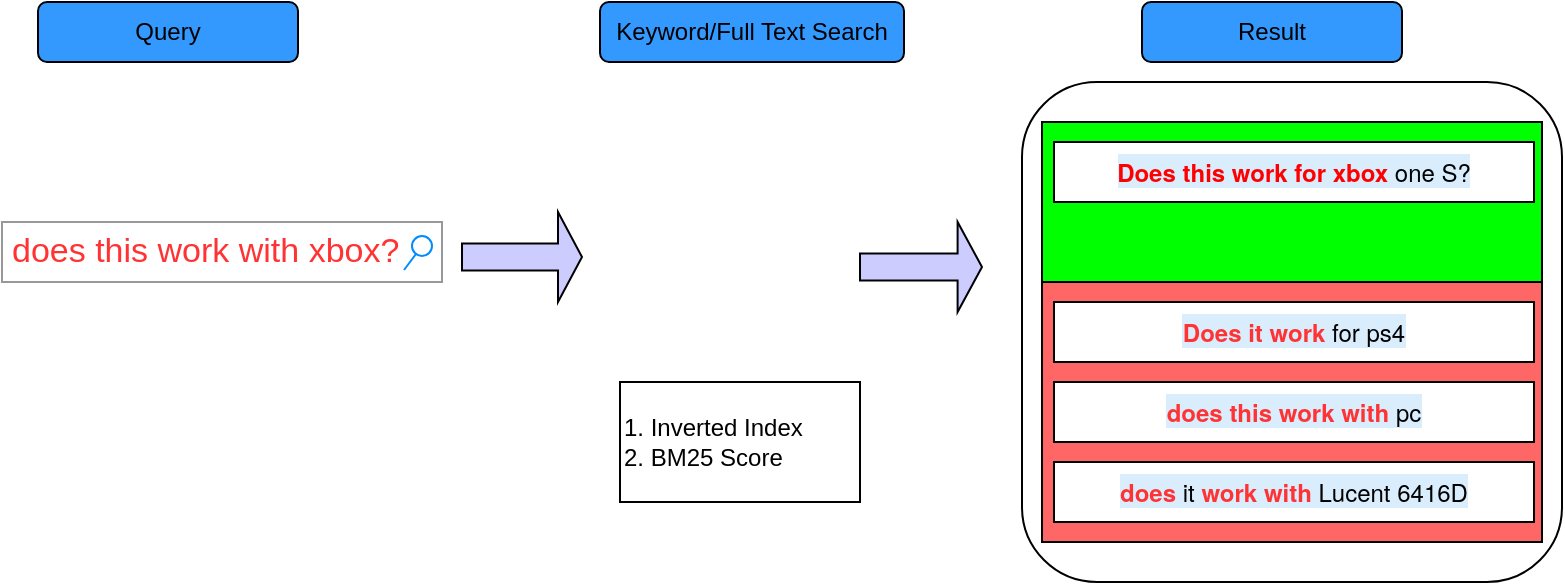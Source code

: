 <mxfile version="20.4.1" type="github">
  <diagram id="7owxcrfFW0S7-pzrNQvk" name="第 1 页">
    <mxGraphModel dx="1042" dy="564" grid="1" gridSize="10" guides="1" tooltips="1" connect="1" arrows="1" fold="1" page="1" pageScale="1" pageWidth="827" pageHeight="1169" math="0" shadow="0">
      <root>
        <mxCell id="0" />
        <mxCell id="1" parent="0" />
        <mxCell id="sSKUDfJgeGCfyQRtqZQT-1" value="&lt;font color=&quot;#ff3333&quot;&gt;does this work with xbox?&lt;/font&gt;" style="strokeWidth=1;shadow=0;dashed=0;align=center;html=1;shape=mxgraph.mockup.forms.searchBox;strokeColor=#999999;mainText=;strokeColor2=#008cff;fontColor=#666666;fontSize=17;align=left;spacingLeft=3;" parent="1" vertex="1">
          <mxGeometry x="20" y="160" width="220" height="30" as="geometry" />
        </mxCell>
        <mxCell id="_r8GeZ9NIP6kNEGULhSm-1" value="" style="rounded=1;whiteSpace=wrap;html=1;" parent="1" vertex="1">
          <mxGeometry x="530" y="90" width="270" height="250" as="geometry" />
        </mxCell>
        <mxCell id="_r8GeZ9NIP6kNEGULhSm-2" value="Result" style="rounded=1;whiteSpace=wrap;html=1;fillColor=#3399FF;" parent="1" vertex="1">
          <mxGeometry x="590" y="50" width="130" height="30" as="geometry" />
        </mxCell>
        <mxCell id="_r8GeZ9NIP6kNEGULhSm-7" value="" style="shape=singleArrow;whiteSpace=wrap;html=1;fillColor=#CCCCFF;" parent="1" vertex="1">
          <mxGeometry x="250" y="155" width="60" height="45" as="geometry" />
        </mxCell>
        <mxCell id="lx0EjMw_pZ4ZwAdQDto5-1" value="" style="rounded=0;whiteSpace=wrap;html=1;fillColor=#00FF00;" vertex="1" parent="1">
          <mxGeometry x="540" y="110" width="250" height="80" as="geometry" />
        </mxCell>
        <mxCell id="_r8GeZ9NIP6kNEGULhSm-8" value="" style="shape=image;verticalLabelPosition=bottom;labelBackgroundColor=default;verticalAlign=top;aspect=fixed;imageAspect=0;image=https://cdn-icons-png.flaticon.com/512/235/235231.png;" parent="1" vertex="1">
          <mxGeometry x="329" y="125" width="110" height="110" as="geometry" />
        </mxCell>
        <mxCell id="_r8GeZ9NIP6kNEGULhSm-10" value="Query" style="rounded=1;whiteSpace=wrap;html=1;fillColor=#3399FF;" parent="1" vertex="1">
          <mxGeometry x="38" y="50" width="130" height="30" as="geometry" />
        </mxCell>
        <mxCell id="_r8GeZ9NIP6kNEGULhSm-11" value="Keyword/Full Text Search" style="rounded=1;whiteSpace=wrap;html=1;fillColor=#3399FF;" parent="1" vertex="1">
          <mxGeometry x="319" y="50" width="152" height="30" as="geometry" />
        </mxCell>
        <mxCell id="_r8GeZ9NIP6kNEGULhSm-12" value="" style="shape=singleArrow;whiteSpace=wrap;html=1;fillColor=#CCCCFF;" parent="1" vertex="1">
          <mxGeometry x="449" y="160" width="61" height="45" as="geometry" />
        </mxCell>
        <mxCell id="svnaAes39MoYP9sl54ii-2" value="&lt;font color=&quot;#000000&quot;&gt;1. Inverted Index&lt;br&gt;2. BM25 Score&lt;/font&gt;" style="rounded=0;whiteSpace=wrap;html=1;fontColor=#FF0000;align=left;" parent="1" vertex="1">
          <mxGeometry x="329" y="240" width="120" height="60" as="geometry" />
        </mxCell>
        <mxCell id="_r8GeZ9NIP6kNEGULhSm-3" value="&lt;span style=&quot;font-family: &amp;quot;Helvetica Neue&amp;quot;, Helvetica, Arial, sans-serif; text-align: right; background-color: rgba(66, 165, 245, 0.2);&quot;&gt;&lt;font style=&quot;&quot; color=&quot;#ff0000&quot;&gt;&lt;b&gt;Does this work for xbox&lt;/b&gt;&lt;/font&gt; one S?&lt;/span&gt;" style="rounded=0;whiteSpace=wrap;html=1;" parent="1" vertex="1">
          <mxGeometry x="546" y="120" width="240" height="30" as="geometry" />
        </mxCell>
        <mxCell id="lx0EjMw_pZ4ZwAdQDto5-4" value="" style="rounded=0;whiteSpace=wrap;html=1;fillColor=#FF6666;" vertex="1" parent="1">
          <mxGeometry x="540" y="190" width="250" height="130" as="geometry" />
        </mxCell>
        <mxCell id="_r8GeZ9NIP6kNEGULhSm-4" value="&lt;span style=&quot;font-family: &amp;quot;Helvetica Neue&amp;quot;, Helvetica, Arial, sans-serif; text-align: right; background-color: rgba(66, 165, 245, 0.2);&quot;&gt;&lt;font color=&quot;#ff3333&quot;&gt;&lt;b&gt;Does it work&lt;/b&gt;&lt;/font&gt; for ps4&lt;/span&gt;" style="rounded=0;whiteSpace=wrap;html=1;" parent="1" vertex="1">
          <mxGeometry x="546" y="200" width="240" height="30" as="geometry" />
        </mxCell>
        <mxCell id="_r8GeZ9NIP6kNEGULhSm-5" value="&lt;span style=&quot;font-family: &amp;quot;Helvetica Neue&amp;quot;, Helvetica, Arial, sans-serif; text-align: right; background-color: rgba(66, 165, 245, 0.2);&quot;&gt;&lt;b&gt;&lt;font color=&quot;#ff3333&quot;&gt;does this work&lt;/font&gt; &lt;font color=&quot;#ff3333&quot;&gt;with&lt;/font&gt; &lt;/b&gt;pc&lt;/span&gt;" style="rounded=0;whiteSpace=wrap;html=1;" parent="1" vertex="1">
          <mxGeometry x="546" y="240" width="240" height="30" as="geometry" />
        </mxCell>
        <mxCell id="_r8GeZ9NIP6kNEGULhSm-6" value="&lt;span style=&quot;font-family: &amp;quot;Helvetica Neue&amp;quot;, Helvetica, Arial, sans-serif; text-align: right; background-color: rgba(66, 165, 245, 0.2);&quot;&gt;&lt;font color=&quot;#ff3333&quot;&gt;&lt;b&gt;does&lt;/b&gt;&lt;/font&gt; it &lt;font color=&quot;#ff3333&quot;&gt;&lt;b&gt;work&lt;/b&gt; &lt;b&gt;with&lt;/b&gt;&lt;/font&gt; Lucent 6416D&lt;/span&gt;" style="rounded=0;whiteSpace=wrap;html=1;" parent="1" vertex="1">
          <mxGeometry x="546" y="280" width="240" height="30" as="geometry" />
        </mxCell>
      </root>
    </mxGraphModel>
  </diagram>
</mxfile>
